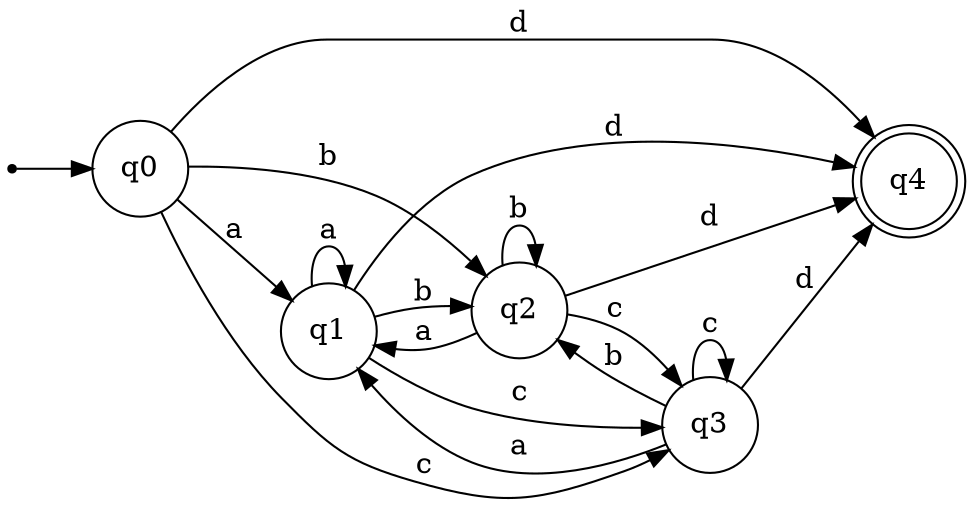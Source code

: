 digraph Automaton {
rankdir=LR;
__start__ [shape=point];
q0 [shape=circle];
q1 [shape=circle];
q2 [shape=circle];
q3 [shape=circle];
q4 [shape=doublecircle];
__start__ -> q0;
q0 -> q1 [label="a"]; 
q0 -> q2 [label="b"]; 
q0 -> q3 [label="c"]; 
q0 -> q4 [label="d"]; 
q1 -> q1 [label="a"]; 
q1 -> q2 [label="b"]; 
q1 -> q3 [label="c"]; 
q1 -> q4 [label="d"]; 
q2 -> q1 [label="a"]; 
q2 -> q2 [label="b"]; 
q2 -> q3 [label="c"]; 
q2 -> q4 [label="d"]; 
q3 -> q1 [label="a"]; 
q3 -> q2 [label="b"]; 
q3 -> q3 [label="c"]; 
q3 -> q4 [label="d"]; 
}
